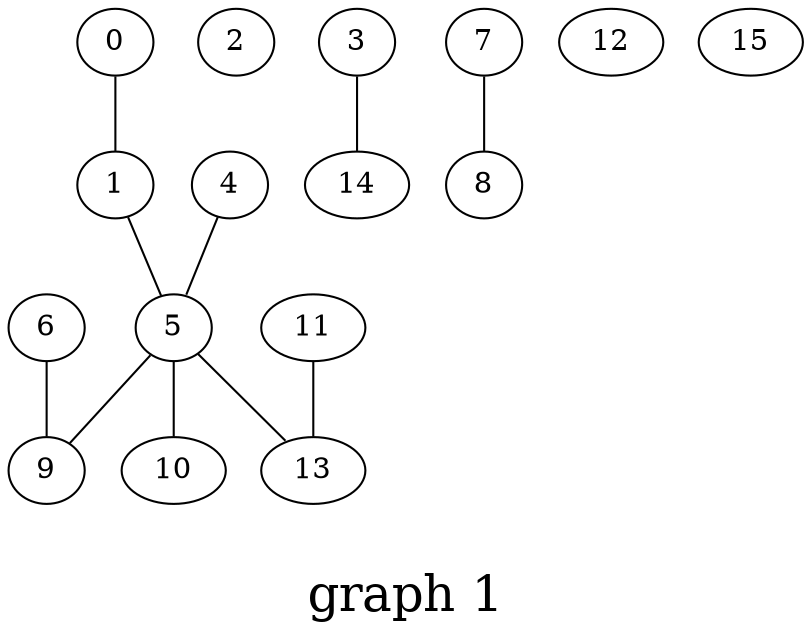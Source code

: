 /*****
graph 1
*****/

graph G {
  graph [splines=false overlap=false]
  node  [shape=ellipse, width=0.3, height=0.3]
  0 ;
  1 ;
  2 ;
  3 ;
  4 ;
  5 ;
  6 ;
  7 ;
  8 ;
  9 ;
  10 ;
  11 ;
  12 ;
  13 ;
  14 ;
  15 ;
  0 -- 1;
  1 -- 5;
2;
  3 -- 14;
  4 -- 5;
  5 -- 9;
  5 -- 10;
  5 -- 13;
  6 -- 9;
  7 -- 8;
  11 -- 13;
12;
15;
  label = "\ngraph 1\n";  fontsize=24;
}
